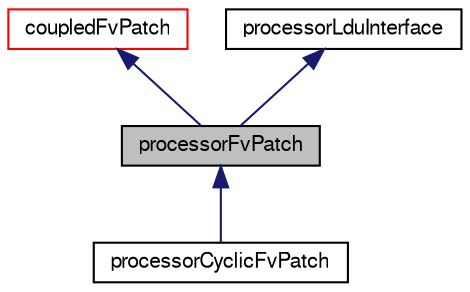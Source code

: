 digraph "processorFvPatch"
{
  bgcolor="transparent";
  edge [fontname="FreeSans",fontsize="10",labelfontname="FreeSans",labelfontsize="10"];
  node [fontname="FreeSans",fontsize="10",shape=record];
  Node0 [label="processorFvPatch",height=0.2,width=0.4,color="black", fillcolor="grey75", style="filled", fontcolor="black"];
  Node1 -> Node0 [dir="back",color="midnightblue",fontsize="10",style="solid",fontname="FreeSans"];
  Node1 [label="coupledFvPatch",height=0.2,width=0.4,color="red",URL="$a22794.html",tooltip="An abstract base class for patches that couple regions of the computational domain e..."];
  Node4 -> Node0 [dir="back",color="midnightblue",fontsize="10",style="solid",fontname="FreeSans"];
  Node4 [label="processorLduInterface",height=0.2,width=0.4,color="black",URL="$a26862.html",tooltip="An abstract base class for processor coupled interfaces. "];
  Node0 -> Node5 [dir="back",color="midnightblue",fontsize="10",style="solid",fontname="FreeSans"];
  Node5 [label="processorCyclicFvPatch",height=0.2,width=0.4,color="black",URL="$a22830.html",tooltip="Processor patch. "];
}
